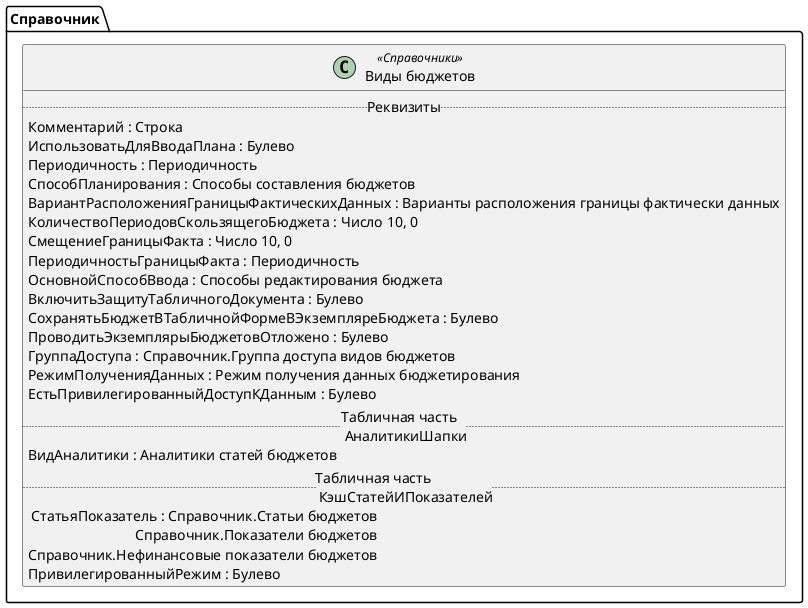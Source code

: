 ﻿@startuml ВидыБюджетов
'!include templates.wsd
'..\include templates.wsd
class Справочник.ВидыБюджетов as "Виды бюджетов" <<Справочники>>
{
..Реквизиты..
Комментарий : Строка
ИспользоватьДляВводаПлана : Булево
Периодичность : Периодичность
СпособПланирования : Способы составления бюджетов
ВариантРасположенияГраницыФактическихДанных : Варианты расположения границы фактически данных
КоличествоПериодовСкользящегоБюджета : Число 10, 0
СмещениеГраницыФакта : Число 10, 0
ПериодичностьГраницыФакта : Периодичность
ОсновнойСпособВвода : Способы редактирования бюджета
ВключитьЗащитуТабличногоДокумента : Булево
СохранятьБюджетВТабличнойФормеВЭкземпляреБюджета : Булево
ПроводитьЭкземплярыБюджетовОтложено : Булево
ГруппаДоступа : Справочник.Группа доступа видов бюджетов
РежимПолученияДанных : Режим получения данных бюджетирования
ЕстьПривилегированныйДоступКДанным : Булево
..Табличная часть \n АналитикиШапки..
ВидАналитики : Аналитики статей бюджетов
..Табличная часть \n КэшСтатейИПоказателей..
СтатьяПоказатель : Справочник.Статьи бюджетов\rСправочник.Показатели бюджетов\rСправочник.Нефинансовые показатели бюджетов
ПривилегированныйРежим : Булево
}
@enduml
